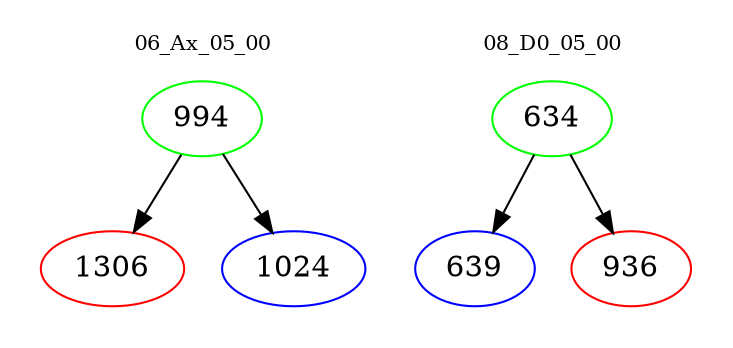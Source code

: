 digraph{
subgraph cluster_0 {
color = white
label = "06_Ax_05_00";
fontsize=10;
T0_994 [label="994", color="green"]
T0_994 -> T0_1306 [color="black"]
T0_1306 [label="1306", color="red"]
T0_994 -> T0_1024 [color="black"]
T0_1024 [label="1024", color="blue"]
}
subgraph cluster_1 {
color = white
label = "08_D0_05_00";
fontsize=10;
T1_634 [label="634", color="green"]
T1_634 -> T1_639 [color="black"]
T1_639 [label="639", color="blue"]
T1_634 -> T1_936 [color="black"]
T1_936 [label="936", color="red"]
}
}
